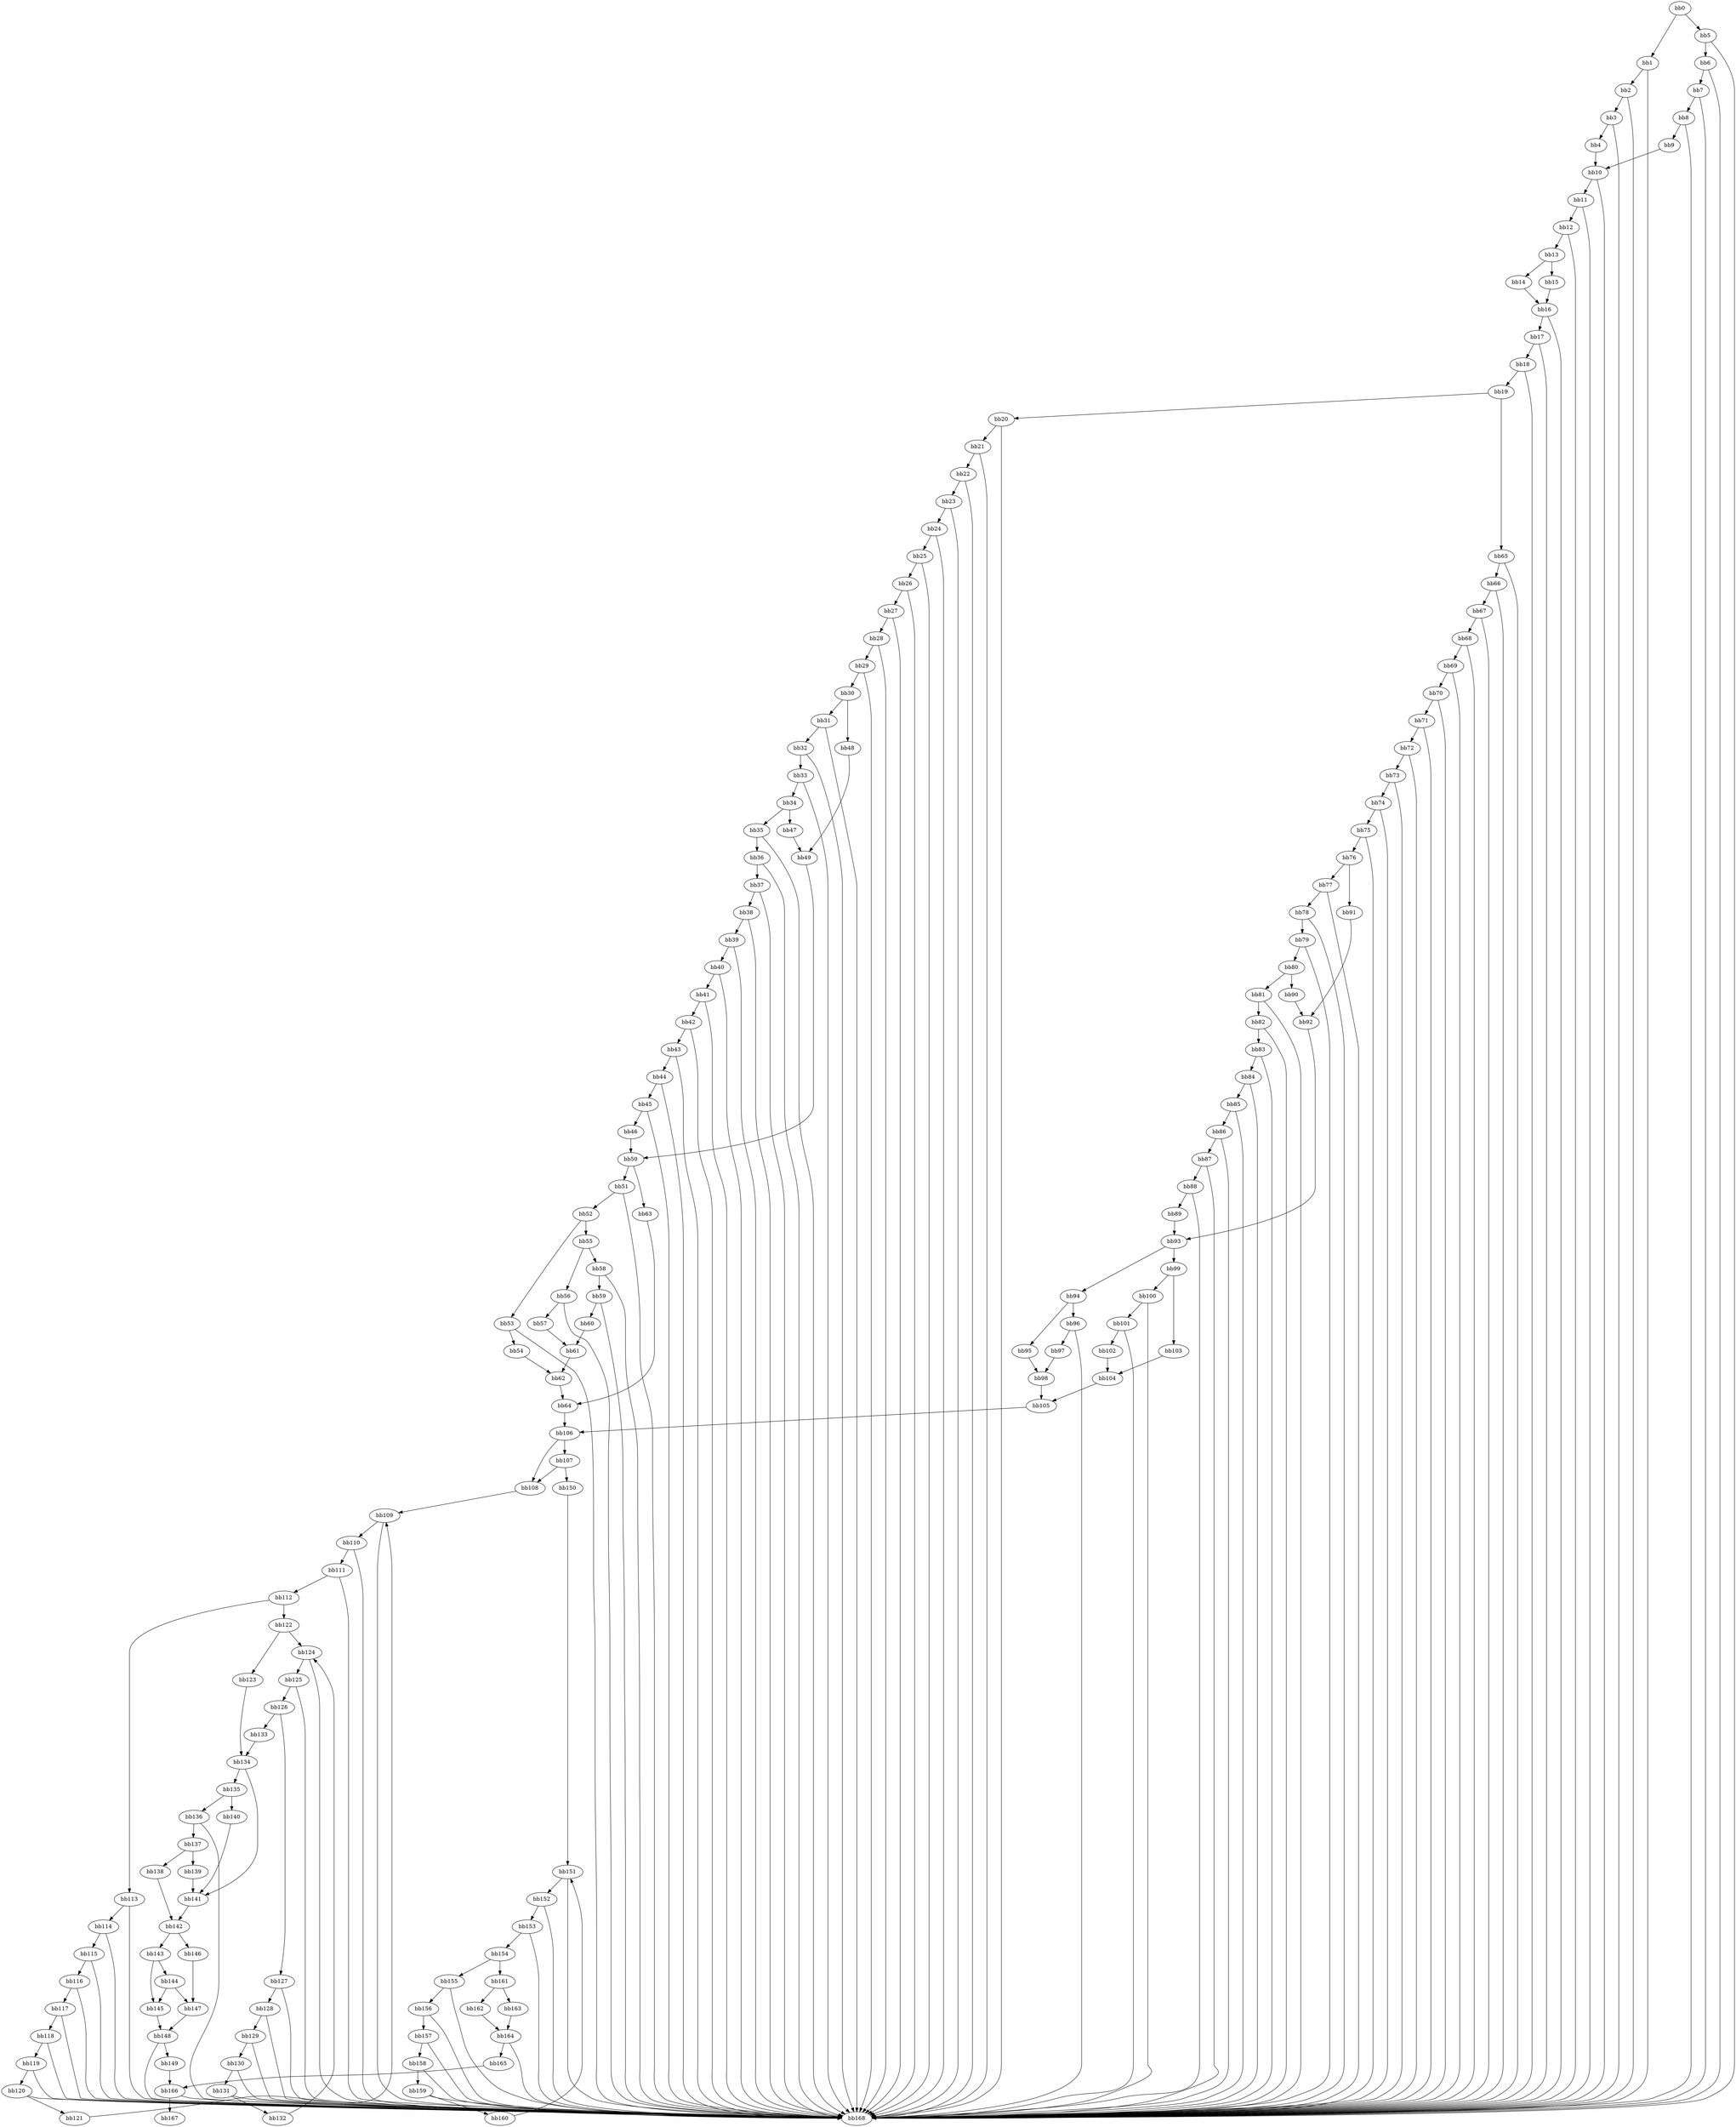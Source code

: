 digraph {
    0 [ label = "bb0\l" ]
    1 [ label = "bb1\l" ]
    2 [ label = "bb2\l" ]
    3 [ label = "bb3\l" ]
    4 [ label = "bb4\l" ]
    5 [ label = "bb5\l" ]
    6 [ label = "bb6\l" ]
    7 [ label = "bb7\l" ]
    8 [ label = "bb8\l" ]
    9 [ label = "bb9\l" ]
    10 [ label = "bb10\l" ]
    11 [ label = "bb11\l" ]
    12 [ label = "bb12\l" ]
    13 [ label = "bb13\l" ]
    14 [ label = "bb14\l" ]
    15 [ label = "bb15\l" ]
    16 [ label = "bb16\l" ]
    17 [ label = "bb17\l" ]
    18 [ label = "bb18\l" ]
    19 [ label = "bb19\l" ]
    20 [ label = "bb20\l" ]
    21 [ label = "bb21\l" ]
    22 [ label = "bb22\l" ]
    23 [ label = "bb23\l" ]
    24 [ label = "bb24\l" ]
    25 [ label = "bb25\l" ]
    26 [ label = "bb26\l" ]
    27 [ label = "bb27\l" ]
    28 [ label = "bb28\l" ]
    29 [ label = "bb29\l" ]
    30 [ label = "bb30\l" ]
    31 [ label = "bb31\l" ]
    32 [ label = "bb32\l" ]
    33 [ label = "bb33\l" ]
    34 [ label = "bb34\l" ]
    35 [ label = "bb35\l" ]
    36 [ label = "bb36\l" ]
    37 [ label = "bb37\l" ]
    38 [ label = "bb38\l" ]
    39 [ label = "bb39\l" ]
    40 [ label = "bb40\l" ]
    41 [ label = "bb41\l" ]
    42 [ label = "bb42\l" ]
    43 [ label = "bb43\l" ]
    44 [ label = "bb44\l" ]
    45 [ label = "bb45\l" ]
    46 [ label = "bb46\l" ]
    47 [ label = "bb47\l" ]
    48 [ label = "bb48\l" ]
    49 [ label = "bb49\l" ]
    50 [ label = "bb50\l" ]
    51 [ label = "bb51\l" ]
    52 [ label = "bb52\l" ]
    53 [ label = "bb53\l" ]
    54 [ label = "bb54\l" ]
    55 [ label = "bb55\l" ]
    56 [ label = "bb56\l" ]
    57 [ label = "bb57\l" ]
    58 [ label = "bb58\l" ]
    59 [ label = "bb59\l" ]
    60 [ label = "bb60\l" ]
    61 [ label = "bb61\l" ]
    62 [ label = "bb62\l" ]
    63 [ label = "bb63\l" ]
    64 [ label = "bb64\l" ]
    65 [ label = "bb65\l" ]
    66 [ label = "bb66\l" ]
    67 [ label = "bb67\l" ]
    68 [ label = "bb68\l" ]
    69 [ label = "bb69\l" ]
    70 [ label = "bb70\l" ]
    71 [ label = "bb71\l" ]
    72 [ label = "bb72\l" ]
    73 [ label = "bb73\l" ]
    74 [ label = "bb74\l" ]
    75 [ label = "bb75\l" ]
    76 [ label = "bb76\l" ]
    77 [ label = "bb77\l" ]
    78 [ label = "bb78\l" ]
    79 [ label = "bb79\l" ]
    80 [ label = "bb80\l" ]
    81 [ label = "bb81\l" ]
    82 [ label = "bb82\l" ]
    83 [ label = "bb83\l" ]
    84 [ label = "bb84\l" ]
    85 [ label = "bb85\l" ]
    86 [ label = "bb86\l" ]
    87 [ label = "bb87\l" ]
    88 [ label = "bb88\l" ]
    89 [ label = "bb89\l" ]
    90 [ label = "bb90\l" ]
    91 [ label = "bb91\l" ]
    92 [ label = "bb92\l" ]
    93 [ label = "bb93\l" ]
    94 [ label = "bb94\l" ]
    95 [ label = "bb95\l" ]
    96 [ label = "bb96\l" ]
    97 [ label = "bb97\l" ]
    98 [ label = "bb98\l" ]
    99 [ label = "bb99\l" ]
    100 [ label = "bb100\l" ]
    101 [ label = "bb101\l" ]
    102 [ label = "bb102\l" ]
    103 [ label = "bb103\l" ]
    104 [ label = "bb104\l" ]
    105 [ label = "bb105\l" ]
    106 [ label = "bb106\l" ]
    107 [ label = "bb107\l" ]
    108 [ label = "bb108\l" ]
    109 [ label = "bb109\l" ]
    110 [ label = "bb110\l" ]
    111 [ label = "bb111\l" ]
    112 [ label = "bb112\l" ]
    113 [ label = "bb113\l" ]
    114 [ label = "bb114\l" ]
    115 [ label = "bb115\l" ]
    116 [ label = "bb116\l" ]
    117 [ label = "bb117\l" ]
    118 [ label = "bb118\l" ]
    119 [ label = "bb119\l" ]
    120 [ label = "bb120\l" ]
    121 [ label = "bb121\l" ]
    122 [ label = "bb122\l" ]
    123 [ label = "bb123\l" ]
    124 [ label = "bb124\l" ]
    125 [ label = "bb125\l" ]
    126 [ label = "bb126\l" ]
    127 [ label = "bb127\l" ]
    128 [ label = "bb128\l" ]
    129 [ label = "bb129\l" ]
    130 [ label = "bb130\l" ]
    131 [ label = "bb131\l" ]
    132 [ label = "bb132\l" ]
    133 [ label = "bb133\l" ]
    134 [ label = "bb134\l" ]
    135 [ label = "bb135\l" ]
    136 [ label = "bb136\l" ]
    137 [ label = "bb137\l" ]
    138 [ label = "bb138\l" ]
    139 [ label = "bb139\l" ]
    140 [ label = "bb140\l" ]
    141 [ label = "bb141\l" ]
    142 [ label = "bb142\l" ]
    143 [ label = "bb143\l" ]
    144 [ label = "bb144\l" ]
    145 [ label = "bb145\l" ]
    146 [ label = "bb146\l" ]
    147 [ label = "bb147\l" ]
    148 [ label = "bb148\l" ]
    149 [ label = "bb149\l" ]
    150 [ label = "bb150\l" ]
    151 [ label = "bb151\l" ]
    152 [ label = "bb152\l" ]
    153 [ label = "bb153\l" ]
    154 [ label = "bb154\l" ]
    155 [ label = "bb155\l" ]
    156 [ label = "bb156\l" ]
    157 [ label = "bb157\l" ]
    158 [ label = "bb158\l" ]
    159 [ label = "bb159\l" ]
    160 [ label = "bb160\l" ]
    161 [ label = "bb161\l" ]
    162 [ label = "bb162\l" ]
    163 [ label = "bb163\l" ]
    164 [ label = "bb164\l" ]
    165 [ label = "bb165\l" ]
    166 [ label = "bb166\l" ]
    167 [ label = "bb167\l" ]
    168 [ label = "bb168\l" ]
    0 -> 1 [ ]
    0 -> 5 [ ]
    1 -> 2 [ ]
    1 -> 168 [ ]
    2 -> 3 [ ]
    2 -> 168 [ ]
    3 -> 4 [ ]
    3 -> 168 [ ]
    4 -> 10 [ ]
    5 -> 6 [ ]
    5 -> 168 [ ]
    6 -> 7 [ ]
    6 -> 168 [ ]
    7 -> 8 [ ]
    7 -> 168 [ ]
    8 -> 9 [ ]
    8 -> 168 [ ]
    9 -> 10 [ ]
    10 -> 11 [ ]
    10 -> 168 [ ]
    11 -> 12 [ ]
    11 -> 168 [ ]
    12 -> 13 [ ]
    12 -> 168 [ ]
    13 -> 14 [ ]
    13 -> 15 [ ]
    14 -> 16 [ ]
    15 -> 16 [ ]
    16 -> 17 [ ]
    16 -> 168 [ ]
    17 -> 18 [ ]
    17 -> 168 [ ]
    18 -> 19 [ ]
    18 -> 168 [ ]
    19 -> 20 [ ]
    19 -> 65 [ ]
    20 -> 21 [ ]
    20 -> 168 [ ]
    21 -> 22 [ ]
    21 -> 168 [ ]
    22 -> 23 [ ]
    22 -> 168 [ ]
    23 -> 24 [ ]
    23 -> 168 [ ]
    24 -> 25 [ ]
    24 -> 168 [ ]
    25 -> 26 [ ]
    25 -> 168 [ ]
    26 -> 27 [ ]
    26 -> 168 [ ]
    27 -> 28 [ ]
    27 -> 168 [ ]
    28 -> 29 [ ]
    28 -> 168 [ ]
    29 -> 30 [ ]
    29 -> 168 [ ]
    30 -> 31 [ ]
    30 -> 48 [ ]
    31 -> 32 [ ]
    31 -> 168 [ ]
    32 -> 33 [ ]
    32 -> 168 [ ]
    33 -> 34 [ ]
    33 -> 168 [ ]
    34 -> 35 [ ]
    34 -> 47 [ ]
    35 -> 36 [ ]
    35 -> 168 [ ]
    36 -> 37 [ ]
    36 -> 168 [ ]
    37 -> 38 [ ]
    37 -> 168 [ ]
    38 -> 39 [ ]
    38 -> 168 [ ]
    39 -> 40 [ ]
    39 -> 168 [ ]
    40 -> 41 [ ]
    40 -> 168 [ ]
    41 -> 42 [ ]
    41 -> 168 [ ]
    42 -> 43 [ ]
    42 -> 168 [ ]
    43 -> 44 [ ]
    43 -> 168 [ ]
    44 -> 45 [ ]
    44 -> 168 [ ]
    45 -> 46 [ ]
    45 -> 168 [ ]
    46 -> 50 [ ]
    47 -> 49 [ ]
    48 -> 49 [ ]
    49 -> 50 [ ]
    50 -> 51 [ ]
    50 -> 63 [ ]
    51 -> 52 [ ]
    51 -> 168 [ ]
    52 -> 53 [ ]
    52 -> 55 [ ]
    53 -> 54 [ ]
    53 -> 168 [ ]
    54 -> 62 [ ]
    55 -> 56 [ ]
    55 -> 58 [ ]
    56 -> 57 [ ]
    56 -> 168 [ ]
    57 -> 61 [ ]
    58 -> 59 [ ]
    58 -> 168 [ ]
    59 -> 60 [ ]
    59 -> 168 [ ]
    60 -> 61 [ ]
    61 -> 62 [ ]
    62 -> 64 [ ]
    63 -> 64 [ ]
    64 -> 106 [ ]
    65 -> 66 [ ]
    65 -> 168 [ ]
    66 -> 67 [ ]
    66 -> 168 [ ]
    67 -> 68 [ ]
    67 -> 168 [ ]
    68 -> 69 [ ]
    68 -> 168 [ ]
    69 -> 70 [ ]
    69 -> 168 [ ]
    70 -> 71 [ ]
    70 -> 168 [ ]
    71 -> 72 [ ]
    71 -> 168 [ ]
    72 -> 73 [ ]
    72 -> 168 [ ]
    73 -> 74 [ ]
    73 -> 168 [ ]
    74 -> 75 [ ]
    74 -> 168 [ ]
    75 -> 76 [ ]
    75 -> 168 [ ]
    76 -> 77 [ ]
    76 -> 91 [ ]
    77 -> 78 [ ]
    77 -> 168 [ ]
    78 -> 79 [ ]
    78 -> 168 [ ]
    79 -> 80 [ ]
    79 -> 168 [ ]
    80 -> 81 [ ]
    80 -> 90 [ ]
    81 -> 82 [ ]
    81 -> 168 [ ]
    82 -> 83 [ ]
    82 -> 168 [ ]
    83 -> 84 [ ]
    83 -> 168 [ ]
    84 -> 85 [ ]
    84 -> 168 [ ]
    85 -> 86 [ ]
    85 -> 168 [ ]
    86 -> 87 [ ]
    86 -> 168 [ ]
    87 -> 88 [ ]
    87 -> 168 [ ]
    88 -> 89 [ ]
    88 -> 168 [ ]
    89 -> 93 [ ]
    90 -> 92 [ ]
    91 -> 92 [ ]
    92 -> 93 [ ]
    93 -> 94 [ ]
    93 -> 99 [ ]
    94 -> 95 [ ]
    94 -> 96 [ ]
    95 -> 98 [ ]
    96 -> 97 [ ]
    96 -> 168 [ ]
    97 -> 98 [ ]
    98 -> 105 [ ]
    99 -> 100 [ ]
    99 -> 103 [ ]
    100 -> 101 [ ]
    100 -> 168 [ ]
    101 -> 102 [ ]
    101 -> 168 [ ]
    102 -> 104 [ ]
    103 -> 104 [ ]
    104 -> 105 [ ]
    105 -> 106 [ ]
    106 -> 107 [ ]
    106 -> 108 [ ]
    107 -> 108 [ ]
    107 -> 150 [ ]
    108 -> 109 [ ]
    109 -> 110 [ ]
    109 -> 168 [ ]
    110 -> 111 [ ]
    110 -> 168 [ ]
    111 -> 112 [ ]
    111 -> 168 [ ]
    112 -> 113 [ ]
    112 -> 122 [ ]
    113 -> 114 [ ]
    113 -> 168 [ ]
    114 -> 115 [ ]
    114 -> 168 [ ]
    115 -> 116 [ ]
    115 -> 168 [ ]
    116 -> 117 [ ]
    116 -> 168 [ ]
    117 -> 118 [ ]
    117 -> 168 [ ]
    118 -> 119 [ ]
    118 -> 168 [ ]
    119 -> 120 [ ]
    119 -> 168 [ ]
    120 -> 121 [ ]
    120 -> 168 [ ]
    121 -> 109 [ ]
    122 -> 123 [ ]
    122 -> 124 [ ]
    123 -> 134 [ ]
    124 -> 125 [ ]
    124 -> 168 [ ]
    125 -> 126 [ ]
    125 -> 168 [ ]
    126 -> 127 [ ]
    126 -> 133 [ ]
    127 -> 128 [ ]
    127 -> 168 [ ]
    128 -> 129 [ ]
    128 -> 168 [ ]
    129 -> 130 [ ]
    129 -> 168 [ ]
    130 -> 131 [ ]
    130 -> 168 [ ]
    131 -> 132 [ ]
    131 -> 168 [ ]
    132 -> 124 [ ]
    133 -> 134 [ ]
    134 -> 135 [ ]
    134 -> 141 [ ]
    135 -> 136 [ ]
    135 -> 140 [ ]
    136 -> 137 [ ]
    136 -> 168 [ ]
    137 -> 138 [ ]
    137 -> 139 [ ]
    138 -> 142 [ ]
    139 -> 141 [ ]
    140 -> 141 [ ]
    141 -> 142 [ ]
    142 -> 143 [ ]
    142 -> 146 [ ]
    143 -> 144 [ ]
    143 -> 145 [ ]
    144 -> 145 [ ]
    144 -> 147 [ ]
    145 -> 148 [ ]
    146 -> 147 [ ]
    147 -> 148 [ ]
    148 -> 149 [ ]
    148 -> 168 [ ]
    149 -> 166 [ ]
    150 -> 151 [ ]
    151 -> 152 [ ]
    151 -> 168 [ ]
    152 -> 153 [ ]
    152 -> 168 [ ]
    153 -> 154 [ ]
    153 -> 168 [ ]
    154 -> 155 [ ]
    154 -> 161 [ ]
    155 -> 156 [ ]
    155 -> 168 [ ]
    156 -> 157 [ ]
    156 -> 168 [ ]
    157 -> 158 [ ]
    157 -> 168 [ ]
    158 -> 159 [ ]
    158 -> 168 [ ]
    159 -> 160 [ ]
    159 -> 168 [ ]
    160 -> 151 [ ]
    161 -> 162 [ ]
    161 -> 163 [ ]
    162 -> 164 [ ]
    163 -> 164 [ ]
    164 -> 165 [ ]
    164 -> 168 [ ]
    165 -> 166 [ ]
    166 -> 167 [ ]
    166 -> 168 [ ]
}

